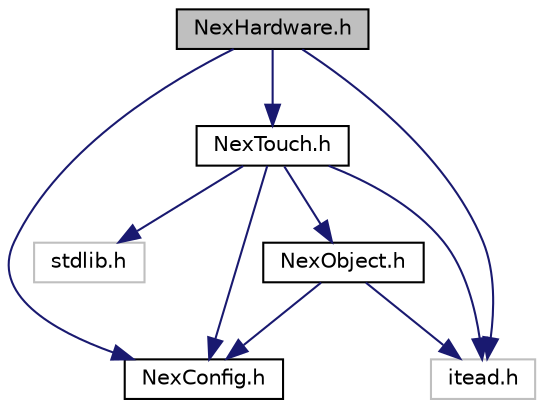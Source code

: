 digraph "NexHardware.h"
{
  edge [fontname="Helvetica",fontsize="10",labelfontname="Helvetica",labelfontsize="10"];
  node [fontname="Helvetica",fontsize="10",shape=record];
  Node1 [label="NexHardware.h",height=0.2,width=0.4,color="black", fillcolor="grey75", style="filled" fontcolor="black"];
  Node1 -> Node2 [color="midnightblue",fontsize="10",style="solid",fontname="Helvetica"];
  Node2 [label="NexConfig.h",height=0.2,width=0.4,color="black", fillcolor="white", style="filled",URL="$_nex_config_8h.html",tooltip="Options for user can be found here. "];
  Node1 -> Node3 [color="midnightblue",fontsize="10",style="solid",fontname="Helvetica"];
  Node3 [label="NexTouch.h",height=0.2,width=0.4,color="black", fillcolor="white", style="filled",URL="$_nex_touch_8h.html",tooltip="The definition of class NexTouch. "];
  Node3 -> Node4 [color="midnightblue",fontsize="10",style="solid",fontname="Helvetica"];
  Node4 [label="itead.h",height=0.2,width=0.4,color="grey75", fillcolor="white", style="filled"];
  Node3 -> Node5 [color="midnightblue",fontsize="10",style="solid",fontname="Helvetica"];
  Node5 [label="stdlib.h",height=0.2,width=0.4,color="grey75", fillcolor="white", style="filled"];
  Node3 -> Node2 [color="midnightblue",fontsize="10",style="solid",fontname="Helvetica"];
  Node3 -> Node6 [color="midnightblue",fontsize="10",style="solid",fontname="Helvetica"];
  Node6 [label="NexObject.h",height=0.2,width=0.4,color="black", fillcolor="white", style="filled",URL="$_nex_object_8h.html",tooltip="The definition of class NexObject. "];
  Node6 -> Node4 [color="midnightblue",fontsize="10",style="solid",fontname="Helvetica"];
  Node6 -> Node2 [color="midnightblue",fontsize="10",style="solid",fontname="Helvetica"];
  Node1 -> Node4 [color="midnightblue",fontsize="10",style="solid",fontname="Helvetica"];
}
